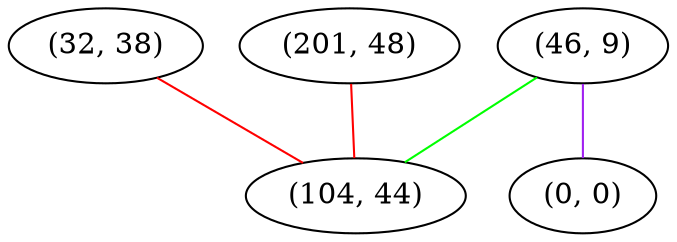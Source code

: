 graph "" {
"(32, 38)";
"(46, 9)";
"(0, 0)";
"(201, 48)";
"(104, 44)";
"(32, 38)" -- "(104, 44)"  [color=red, key=0, weight=1];
"(46, 9)" -- "(0, 0)"  [color=purple, key=0, weight=4];
"(46, 9)" -- "(104, 44)"  [color=green, key=0, weight=2];
"(201, 48)" -- "(104, 44)"  [color=red, key=0, weight=1];
}
